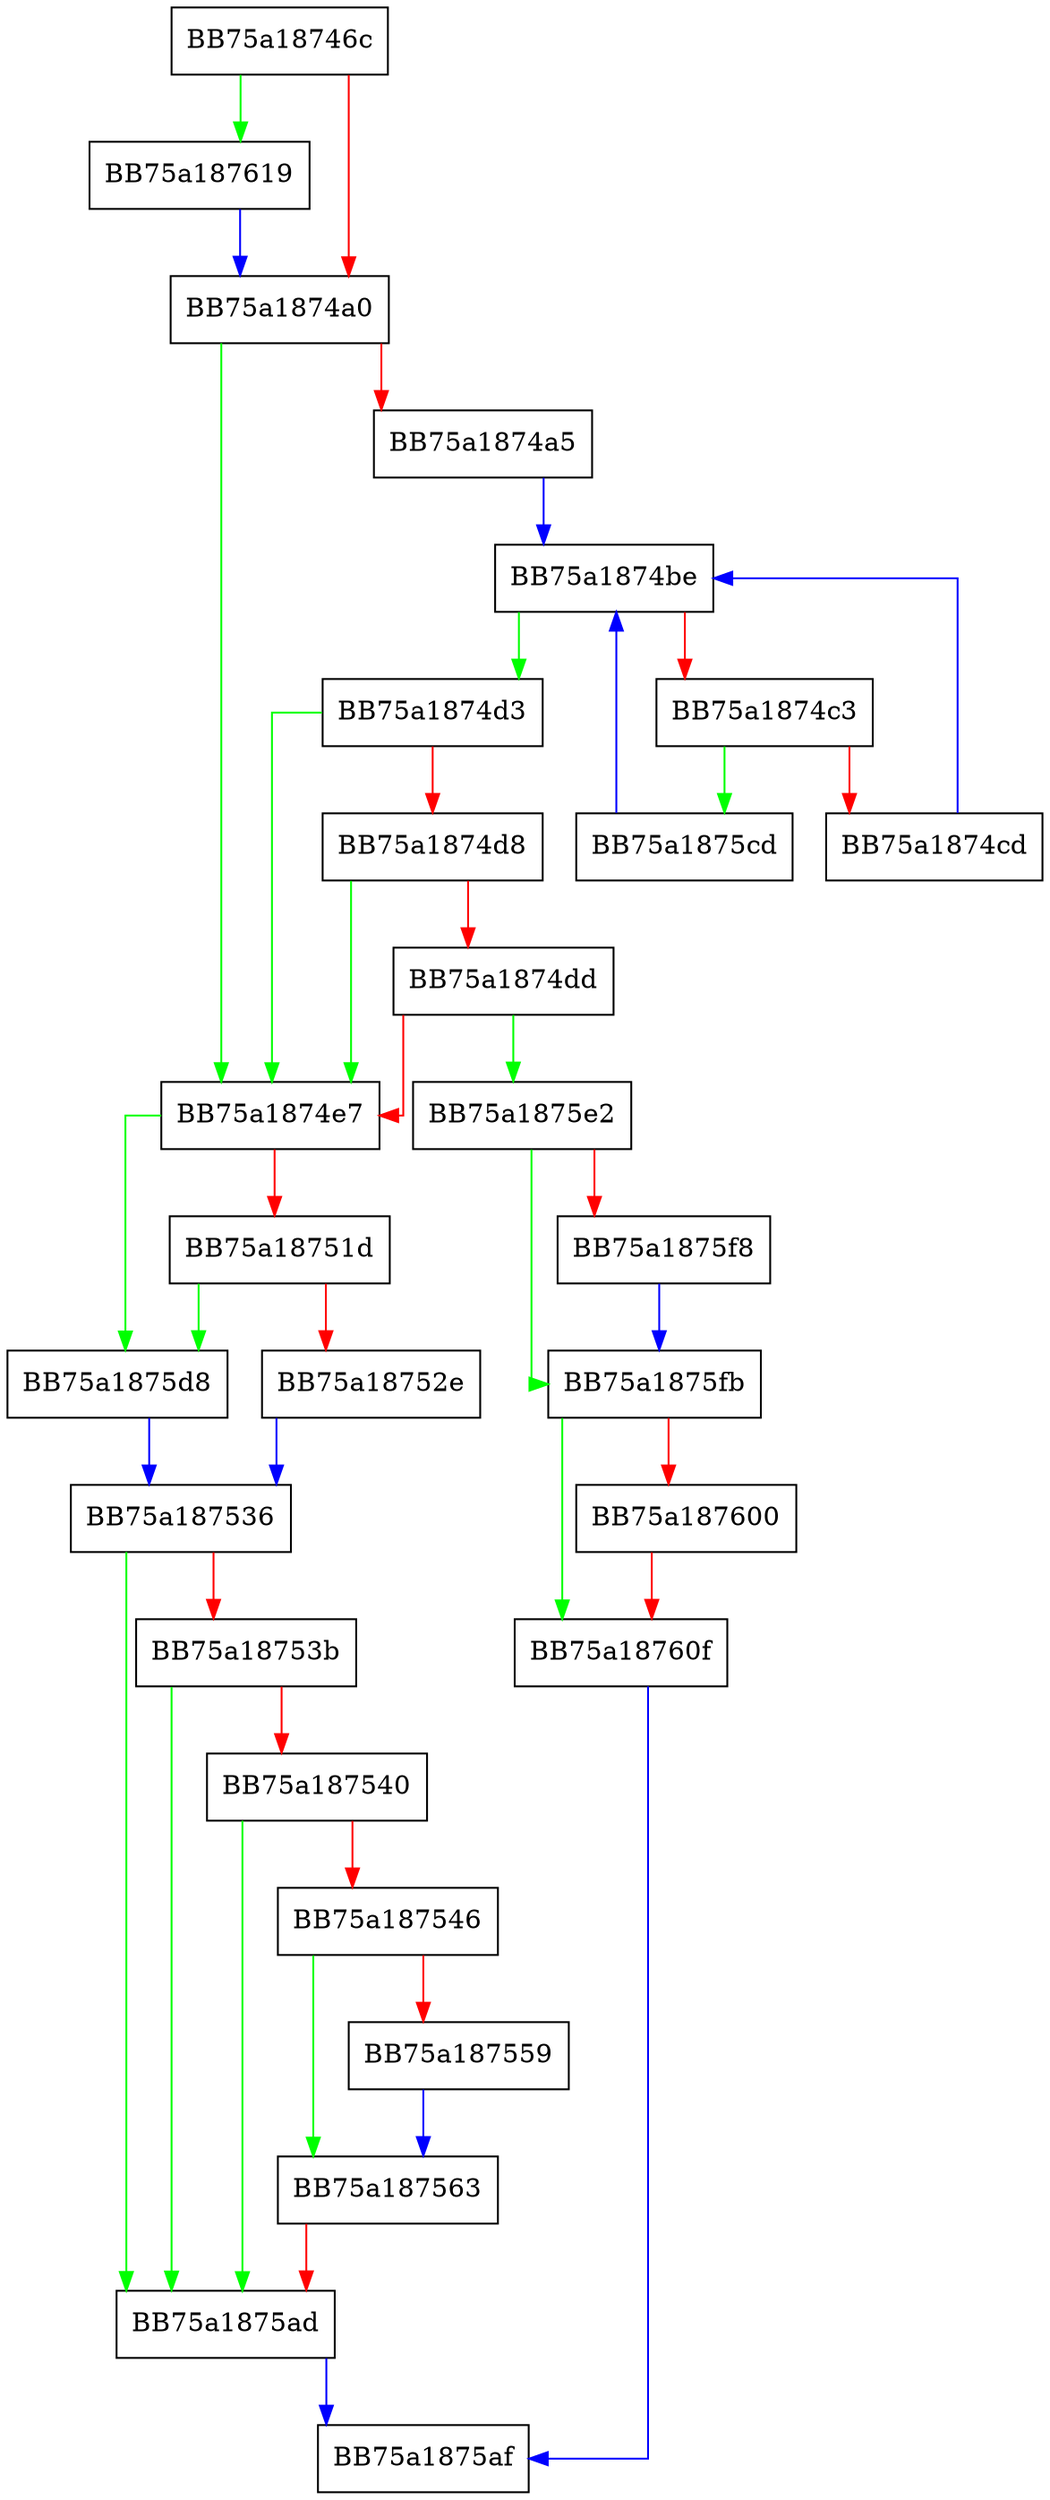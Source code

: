 digraph GetAttribute {
  node [shape="box"];
  graph [splines=ortho];
  BB75a18746c -> BB75a187619 [color="green"];
  BB75a18746c -> BB75a1874a0 [color="red"];
  BB75a1874a0 -> BB75a1874e7 [color="green"];
  BB75a1874a0 -> BB75a1874a5 [color="red"];
  BB75a1874a5 -> BB75a1874be [color="blue"];
  BB75a1874be -> BB75a1874d3 [color="green"];
  BB75a1874be -> BB75a1874c3 [color="red"];
  BB75a1874c3 -> BB75a1875cd [color="green"];
  BB75a1874c3 -> BB75a1874cd [color="red"];
  BB75a1874cd -> BB75a1874be [color="blue"];
  BB75a1874d3 -> BB75a1874e7 [color="green"];
  BB75a1874d3 -> BB75a1874d8 [color="red"];
  BB75a1874d8 -> BB75a1874e7 [color="green"];
  BB75a1874d8 -> BB75a1874dd [color="red"];
  BB75a1874dd -> BB75a1875e2 [color="green"];
  BB75a1874dd -> BB75a1874e7 [color="red"];
  BB75a1874e7 -> BB75a1875d8 [color="green"];
  BB75a1874e7 -> BB75a18751d [color="red"];
  BB75a18751d -> BB75a1875d8 [color="green"];
  BB75a18751d -> BB75a18752e [color="red"];
  BB75a18752e -> BB75a187536 [color="blue"];
  BB75a187536 -> BB75a1875ad [color="green"];
  BB75a187536 -> BB75a18753b [color="red"];
  BB75a18753b -> BB75a1875ad [color="green"];
  BB75a18753b -> BB75a187540 [color="red"];
  BB75a187540 -> BB75a1875ad [color="green"];
  BB75a187540 -> BB75a187546 [color="red"];
  BB75a187546 -> BB75a187563 [color="green"];
  BB75a187546 -> BB75a187559 [color="red"];
  BB75a187559 -> BB75a187563 [color="blue"];
  BB75a187563 -> BB75a1875ad [color="red"];
  BB75a1875ad -> BB75a1875af [color="blue"];
  BB75a1875cd -> BB75a1874be [color="blue"];
  BB75a1875d8 -> BB75a187536 [color="blue"];
  BB75a1875e2 -> BB75a1875fb [color="green"];
  BB75a1875e2 -> BB75a1875f8 [color="red"];
  BB75a1875f8 -> BB75a1875fb [color="blue"];
  BB75a1875fb -> BB75a18760f [color="green"];
  BB75a1875fb -> BB75a187600 [color="red"];
  BB75a187600 -> BB75a18760f [color="red"];
  BB75a18760f -> BB75a1875af [color="blue"];
  BB75a187619 -> BB75a1874a0 [color="blue"];
}